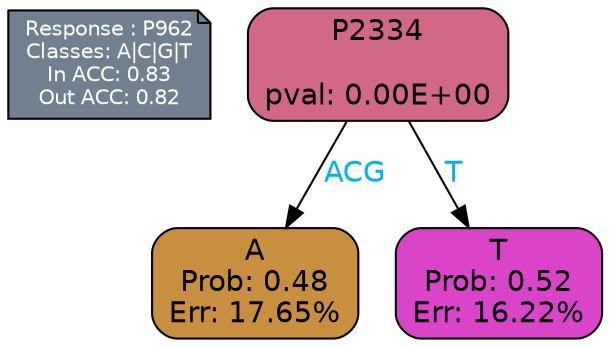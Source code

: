digraph Tree {
node [shape=box, style="filled, rounded", color="black", fontname=helvetica] ;
graph [ranksep=equally, splines=polylines, bgcolor=transparent, dpi=600] ;
edge [fontname=helvetica] ;
LEGEND [label="Response : P962
Classes: A|C|G|T
In ACC: 0.83
Out ACC: 0.82
",shape=note,align=left,style=filled,fillcolor="slategray",fontcolor="white",fontsize=10];1 [label="P2334

pval: 0.00E+00", fillcolor="#d16986"] ;
2 [label="A
Prob: 0.48
Err: 17.65%", fillcolor="#c8903e"] ;
3 [label="T
Prob: 0.52
Err: 16.22%", fillcolor="#d944c9"] ;
1 -> 2 [label="ACG",fontcolor=deepskyblue2] ;
1 -> 3 [label="T",fontcolor=deepskyblue2] ;
{rank = same; 2;3;}{rank = same; LEGEND;1;}}